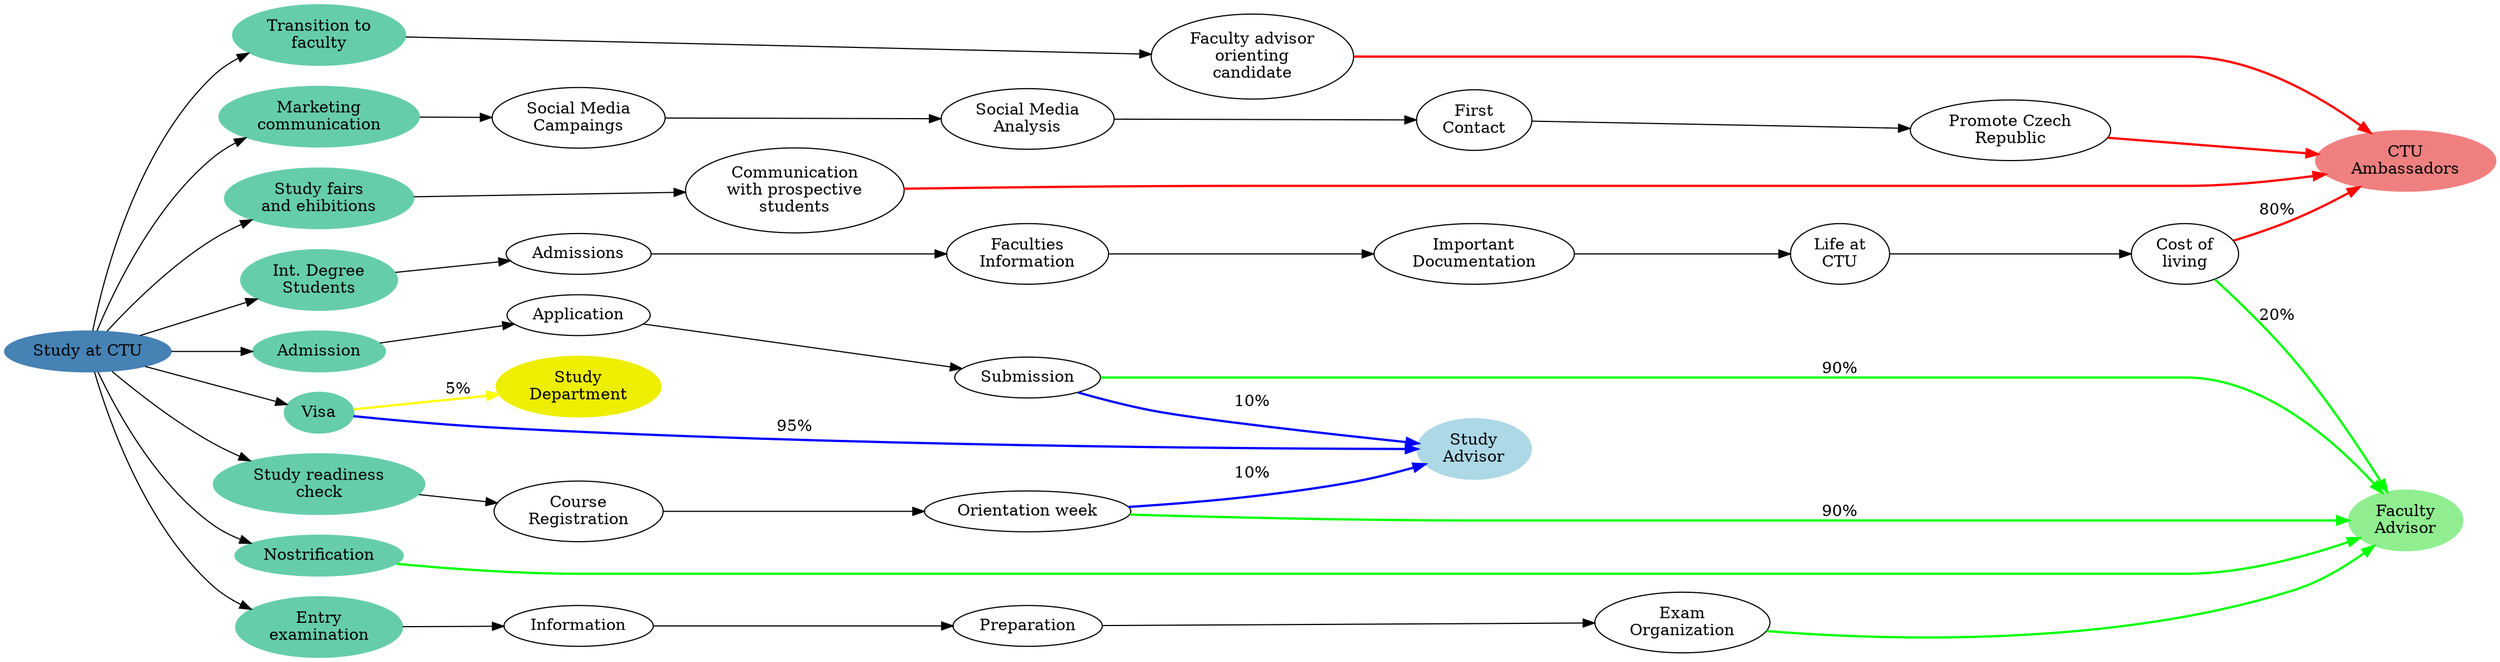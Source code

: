 digraph G {
{rank=same; "Marketing\ncommunication"; "Study fairs\nand ehibitions"; "Int. Degree\nStudents";"Transition to\nfaculty"; "Visa";"Admission"; "Nostrification"; "Entry\nexamination"; "Study readiness\ncheck";}
rankdir="LR";

     "Study at CTU" -> "Marketing\ncommunication";
     "Marketing\ncommunication" -> "Social Media\nCampaings" -> "Social Media\nAnalysis" -> "First\nContact" -> "Promote Czech\nRepublic";
     "Study at CTU" -> "Study fairs\nand ehibitions";
     "Study fairs\nand ehibitions" -> "Communication\nwith prospective\nstudents";
     "Study at CTU" -> "Int. Degree\nStudents";
     "Int. Degree\nStudents" -> "Admissions" -> "Faculties\nInformation" -> "Important\nDocumentation" -> "Life at\nCTU" -> "Cost of\nliving";
     "Study at CTU" -> "Transition to\nfaculty";
     "Transition to\nfaculty" -> "Faculty advisor\norienting\ncandidate";
     "Study at CTU" -> "Visa";
     "Study at CTU" -> "Admission";
     "Admission" -> "Application" -> "Submission";
     "Study at CTU" -> "Nostrification";
     "Study at CTU" -> "Entry\nexamination";
     "Entry\nexamination" -> "Information" -> "Preparation" -> "Exam\nOrganization";
     "Study at CTU" -> "Study readiness\ncheck";
     "Study readiness\ncheck" -> "Course\nRegistration" -> "Orientation week";

     "Visa" -> "Study\nAdvisor" [style=bold, color=blue, label="95%"];
     "Visa" -> "Study\nDepartment" [style=bold, color=yellow, label="5%"];
     "Orientation week" -> "Faculty\nAdvisor" [style=bold, color=green, label="90%"];
     "Orientation week" -> "Study\nAdvisor" [style=bold, color=blue, label="10%"];
     "Communication\nwith prospective\nstudents" -> "CTU\nAmbassadors" [style=bold, color=red];
     "Exam\nOrganization" -> "Faculty\nAdvisor" [style=bold, color=green];
     "Cost of\nliving" -> "CTU\nAmbassadors" [style=bold, color=red, label="80%"];
     "Cost of\nliving" -> "Faculty\nAdvisor" [style=bold, color=green, label="20%"];
     "Nostrification" -> "Faculty\nAdvisor" [style=bold, color=green];
     "Submission" -> "Faculty\nAdvisor" [style=bold, color=green, label="90%"] ;
     "Submission" -> "Study\nAdvisor" [style=bold, color=blue, label="10%"] ;
     "Faculty advisor\norienting\ncandidate" -> "CTU\nAmbassadors" [style=bold, color=red];
     "Promote Czech\nRepublic" -> "CTU\nAmbassadors" [style=bold, color=red];

"Study at CTU" [style=filled, color="SteelBlue", nodesep=0.75];
"Marketing\ncommunication" [style=filled, color="MediumAquamarine", nodesep=0.75];
"Study fairs\nand ehibitions" [style=filled, color="MediumAquamarine", nodesep=0.75];
"Int. Degree\nStudents" [style=filled, color="MediumAquamarine", nodesep=0.75];
"Transition to\nfaculty" [style=filled, color="MediumAquamarine", nodesep=0.75];
"Visa" [style=filled, color="MediumAquamarine", nodesep=0.75];
"Admission" [style=filled, color="MediumAquamarine", nodesep=0.75];
"Nostrification" [style=filled, color="MediumAquamarine", nodesep=0.75];
"Entry\nexamination" [style=filled, color="MediumAquamarine", nodesep=0.75];
"Study readiness\ncheck" [style=filled, color="MediumAquamarine", nodesep=0.75];

"CTU\nAmbassadors" [style=filled, color="LightCoral"];
"Faculty\nAdvisor" [style=filled, color="LightGreen"];
"Study\nAdvisor" [style=filled, color="LightBlue"];
"Study\nDepartment" [style=filled, color="Yellow2"];


}

##compile with: dot -Tsvg graph.gv -o graphH.svg
##change font: sed 's/Times,serif/Helvetica/g' graphH.svg > graphH_helvetica.svg


